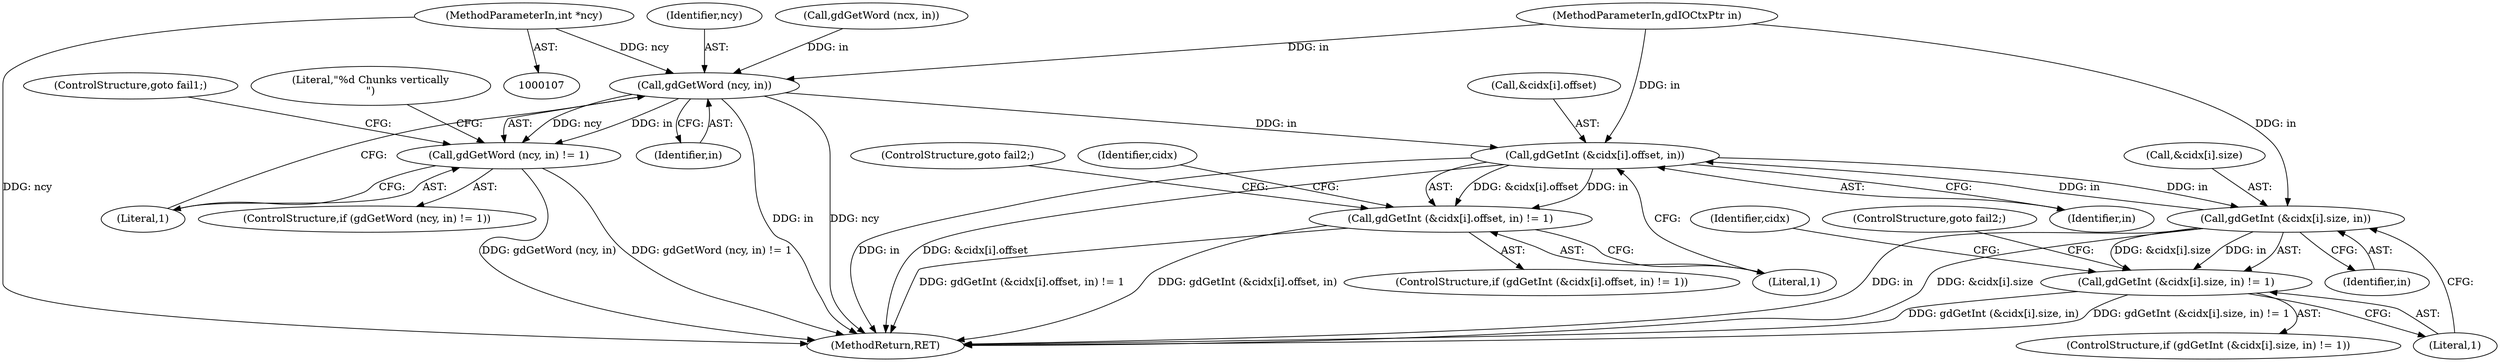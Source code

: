 digraph "0_libgd_2bb97f407c1145c850416a3bfbcc8cf124e68a19@pointer" {
"1000115" [label="(MethodParameterIn,int *ncy)"];
"1000314" [label="(Call,gdGetWord (ncy, in))"];
"1000313" [label="(Call,gdGetWord (ncy, in) != 1)"];
"1000369" [label="(Call,gdGetInt (&cidx[i].offset, in))"];
"1000368" [label="(Call,gdGetInt (&cidx[i].offset, in) != 1)"];
"1000382" [label="(Call,gdGetInt (&cidx[i].size, in))"];
"1000381" [label="(Call,gdGetInt (&cidx[i].size, in) != 1)"];
"1000379" [label="(ControlStructure,goto fail2;)"];
"1000368" [label="(Call,gdGetInt (&cidx[i].offset, in) != 1)"];
"1000316" [label="(Identifier,in)"];
"1000315" [label="(Identifier,ncy)"];
"1000369" [label="(Call,gdGetInt (&cidx[i].offset, in))"];
"1000380" [label="(ControlStructure,if (gdGetInt (&cidx[i].size, in) != 1))"];
"1000390" [label="(Literal,1)"];
"1000367" [label="(ControlStructure,if (gdGetInt (&cidx[i].offset, in) != 1))"];
"1000301" [label="(Call,gdGetWord (ncx, in))"];
"1000322" [label="(Literal,\"%d Chunks vertically\n\")"];
"1000398" [label="(Identifier,cidx)"];
"1000108" [label="(MethodParameterIn,gdIOCtxPtr in)"];
"1000389" [label="(Identifier,in)"];
"1000317" [label="(Literal,1)"];
"1000377" [label="(Literal,1)"];
"1000313" [label="(Call,gdGetWord (ncy, in) != 1)"];
"1000383" [label="(Call,&cidx[i].size)"];
"1000425" [label="(MethodReturn,RET)"];
"1000382" [label="(Call,gdGetInt (&cidx[i].size, in))"];
"1000386" [label="(Identifier,cidx)"];
"1000381" [label="(Call,gdGetInt (&cidx[i].size, in) != 1)"];
"1000392" [label="(ControlStructure,goto fail2;)"];
"1000115" [label="(MethodParameterIn,int *ncy)"];
"1000319" [label="(ControlStructure,goto fail1;)"];
"1000370" [label="(Call,&cidx[i].offset)"];
"1000376" [label="(Identifier,in)"];
"1000314" [label="(Call,gdGetWord (ncy, in))"];
"1000312" [label="(ControlStructure,if (gdGetWord (ncy, in) != 1))"];
"1000115" -> "1000107"  [label="AST: "];
"1000115" -> "1000425"  [label="DDG: ncy"];
"1000115" -> "1000314"  [label="DDG: ncy"];
"1000314" -> "1000313"  [label="AST: "];
"1000314" -> "1000316"  [label="CFG: "];
"1000315" -> "1000314"  [label="AST: "];
"1000316" -> "1000314"  [label="AST: "];
"1000317" -> "1000314"  [label="CFG: "];
"1000314" -> "1000425"  [label="DDG: ncy"];
"1000314" -> "1000425"  [label="DDG: in"];
"1000314" -> "1000313"  [label="DDG: ncy"];
"1000314" -> "1000313"  [label="DDG: in"];
"1000301" -> "1000314"  [label="DDG: in"];
"1000108" -> "1000314"  [label="DDG: in"];
"1000314" -> "1000369"  [label="DDG: in"];
"1000313" -> "1000312"  [label="AST: "];
"1000313" -> "1000317"  [label="CFG: "];
"1000317" -> "1000313"  [label="AST: "];
"1000319" -> "1000313"  [label="CFG: "];
"1000322" -> "1000313"  [label="CFG: "];
"1000313" -> "1000425"  [label="DDG: gdGetWord (ncy, in) != 1"];
"1000313" -> "1000425"  [label="DDG: gdGetWord (ncy, in)"];
"1000369" -> "1000368"  [label="AST: "];
"1000369" -> "1000376"  [label="CFG: "];
"1000370" -> "1000369"  [label="AST: "];
"1000376" -> "1000369"  [label="AST: "];
"1000377" -> "1000369"  [label="CFG: "];
"1000369" -> "1000425"  [label="DDG: in"];
"1000369" -> "1000425"  [label="DDG: &cidx[i].offset"];
"1000369" -> "1000368"  [label="DDG: &cidx[i].offset"];
"1000369" -> "1000368"  [label="DDG: in"];
"1000382" -> "1000369"  [label="DDG: in"];
"1000108" -> "1000369"  [label="DDG: in"];
"1000369" -> "1000382"  [label="DDG: in"];
"1000368" -> "1000367"  [label="AST: "];
"1000368" -> "1000377"  [label="CFG: "];
"1000377" -> "1000368"  [label="AST: "];
"1000379" -> "1000368"  [label="CFG: "];
"1000386" -> "1000368"  [label="CFG: "];
"1000368" -> "1000425"  [label="DDG: gdGetInt (&cidx[i].offset, in)"];
"1000368" -> "1000425"  [label="DDG: gdGetInt (&cidx[i].offset, in) != 1"];
"1000382" -> "1000381"  [label="AST: "];
"1000382" -> "1000389"  [label="CFG: "];
"1000383" -> "1000382"  [label="AST: "];
"1000389" -> "1000382"  [label="AST: "];
"1000390" -> "1000382"  [label="CFG: "];
"1000382" -> "1000425"  [label="DDG: in"];
"1000382" -> "1000425"  [label="DDG: &cidx[i].size"];
"1000382" -> "1000381"  [label="DDG: &cidx[i].size"];
"1000382" -> "1000381"  [label="DDG: in"];
"1000108" -> "1000382"  [label="DDG: in"];
"1000381" -> "1000380"  [label="AST: "];
"1000381" -> "1000390"  [label="CFG: "];
"1000390" -> "1000381"  [label="AST: "];
"1000392" -> "1000381"  [label="CFG: "];
"1000398" -> "1000381"  [label="CFG: "];
"1000381" -> "1000425"  [label="DDG: gdGetInt (&cidx[i].size, in)"];
"1000381" -> "1000425"  [label="DDG: gdGetInt (&cidx[i].size, in) != 1"];
}
